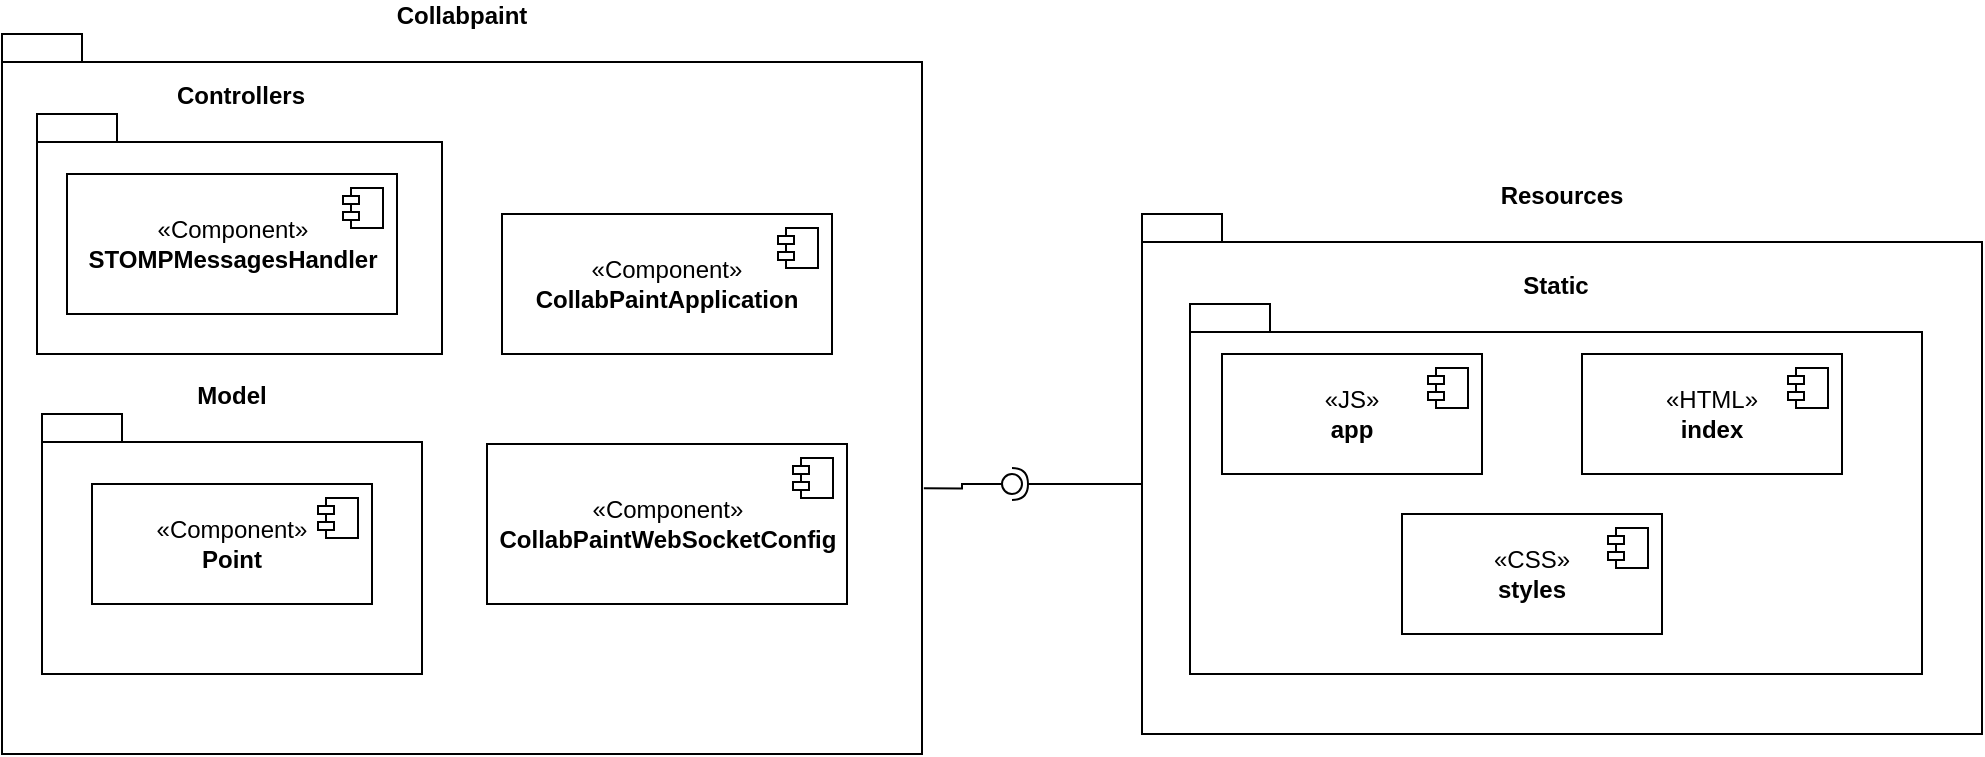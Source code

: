 <mxfile version="21.0.6" type="device"><diagram name="Página-1" id="Hm7bgjxYSrPWWQ6RCVrf"><mxGraphModel dx="1002" dy="587" grid="1" gridSize="10" guides="1" tooltips="1" connect="1" arrows="1" fold="1" page="1" pageScale="1" pageWidth="827" pageHeight="1169" math="0" shadow="0"><root><mxCell id="0"/><mxCell id="1" parent="0"/><mxCell id="ZbN9lpgxVdg_aAXmk3JF-1" value="Collabpaint" style="shape=folder;fontStyle=1;spacingTop=10;tabWidth=40;tabHeight=14;tabPosition=left;html=1;whiteSpace=wrap;align=center;labelPosition=center;verticalLabelPosition=top;verticalAlign=bottom;" vertex="1" parent="1"><mxGeometry x="10" y="20" width="460" height="360" as="geometry"/></mxCell><mxCell id="ZbN9lpgxVdg_aAXmk3JF-17" value="Model" style="shape=folder;fontStyle=1;spacingTop=10;tabWidth=40;tabHeight=14;tabPosition=left;html=1;whiteSpace=wrap;align=center;labelPosition=center;verticalLabelPosition=top;verticalAlign=bottom;" vertex="1" parent="1"><mxGeometry x="30" y="210" width="190" height="130" as="geometry"/></mxCell><mxCell id="ZbN9lpgxVdg_aAXmk3JF-16" value="Controllers" style="shape=folder;fontStyle=1;spacingTop=10;tabWidth=40;tabHeight=14;tabPosition=left;html=1;whiteSpace=wrap;align=center;labelPosition=center;verticalLabelPosition=top;verticalAlign=bottom;" vertex="1" parent="1"><mxGeometry x="27.5" y="60" width="202.5" height="120" as="geometry"/></mxCell><mxCell id="ZbN9lpgxVdg_aAXmk3JF-10" value="" style="group" vertex="1" connectable="0" parent="1"><mxGeometry x="580" y="110" width="420" height="260" as="geometry"/></mxCell><mxCell id="ZbN9lpgxVdg_aAXmk3JF-2" value="Resources" style="shape=folder;fontStyle=1;spacingTop=10;tabWidth=40;tabHeight=14;tabPosition=left;html=1;whiteSpace=wrap;align=center;labelPosition=center;verticalLabelPosition=top;verticalAlign=bottom;" vertex="1" parent="ZbN9lpgxVdg_aAXmk3JF-10"><mxGeometry width="420" height="260" as="geometry"/></mxCell><mxCell id="ZbN9lpgxVdg_aAXmk3JF-3" value="Static" style="shape=folder;fontStyle=1;spacingTop=10;tabWidth=40;tabHeight=14;tabPosition=left;html=1;whiteSpace=wrap;align=center;labelPosition=center;verticalLabelPosition=top;verticalAlign=bottom;" vertex="1" parent="ZbN9lpgxVdg_aAXmk3JF-10"><mxGeometry x="24" y="45" width="366" height="185" as="geometry"/></mxCell><mxCell id="ZbN9lpgxVdg_aAXmk3JF-4" value="«JS»&lt;br&gt;&lt;b&gt;app&lt;/b&gt;" style="html=1;dropTarget=0;whiteSpace=wrap;" vertex="1" parent="ZbN9lpgxVdg_aAXmk3JF-10"><mxGeometry x="40" y="70" width="130" height="60" as="geometry"/></mxCell><mxCell id="ZbN9lpgxVdg_aAXmk3JF-5" value="" style="shape=module;jettyWidth=8;jettyHeight=4;" vertex="1" parent="ZbN9lpgxVdg_aAXmk3JF-4"><mxGeometry x="1" width="20" height="20" relative="1" as="geometry"><mxPoint x="-27" y="7" as="offset"/></mxGeometry></mxCell><mxCell id="ZbN9lpgxVdg_aAXmk3JF-6" value="«CSS»&lt;br&gt;&lt;b&gt;styles&lt;/b&gt;" style="html=1;dropTarget=0;whiteSpace=wrap;" vertex="1" parent="ZbN9lpgxVdg_aAXmk3JF-10"><mxGeometry x="130" y="150" width="130" height="60" as="geometry"/></mxCell><mxCell id="ZbN9lpgxVdg_aAXmk3JF-7" value="" style="shape=module;jettyWidth=8;jettyHeight=4;" vertex="1" parent="ZbN9lpgxVdg_aAXmk3JF-6"><mxGeometry x="1" width="20" height="20" relative="1" as="geometry"><mxPoint x="-27" y="7" as="offset"/></mxGeometry></mxCell><mxCell id="ZbN9lpgxVdg_aAXmk3JF-8" value="«HTML»&lt;br&gt;&lt;b&gt;index&lt;/b&gt;" style="html=1;dropTarget=0;whiteSpace=wrap;" vertex="1" parent="ZbN9lpgxVdg_aAXmk3JF-10"><mxGeometry x="220" y="70" width="130" height="60" as="geometry"/></mxCell><mxCell id="ZbN9lpgxVdg_aAXmk3JF-9" value="" style="shape=module;jettyWidth=8;jettyHeight=4;" vertex="1" parent="ZbN9lpgxVdg_aAXmk3JF-8"><mxGeometry x="1" width="20" height="20" relative="1" as="geometry"><mxPoint x="-27" y="7" as="offset"/></mxGeometry></mxCell><mxCell id="ZbN9lpgxVdg_aAXmk3JF-11" value="" style="rounded=0;orthogonalLoop=1;jettySize=auto;html=1;endArrow=none;endFill=0;sketch=0;sourcePerimeterSpacing=0;targetPerimeterSpacing=0;edgeStyle=orthogonalEdgeStyle;exitX=1.002;exitY=0.631;exitDx=0;exitDy=0;exitPerimeter=0;" edge="1" target="ZbN9lpgxVdg_aAXmk3JF-13" parent="1" source="ZbN9lpgxVdg_aAXmk3JF-1"><mxGeometry relative="1" as="geometry"><mxPoint x="480" y="245" as="sourcePoint"/></mxGeometry></mxCell><mxCell id="ZbN9lpgxVdg_aAXmk3JF-12" value="" style="rounded=0;orthogonalLoop=1;jettySize=auto;html=1;endArrow=halfCircle;endFill=0;entryX=0.5;entryY=0.5;endSize=6;strokeWidth=1;sketch=0;edgeStyle=orthogonalEdgeStyle;exitX=0;exitY=0;exitDx=0;exitDy=137;exitPerimeter=0;" edge="1" target="ZbN9lpgxVdg_aAXmk3JF-13" parent="1" source="ZbN9lpgxVdg_aAXmk3JF-2"><mxGeometry relative="1" as="geometry"><mxPoint x="560" y="270" as="sourcePoint"/><Array as="points"><mxPoint x="580" y="245"/></Array></mxGeometry></mxCell><mxCell id="ZbN9lpgxVdg_aAXmk3JF-13" value="" style="ellipse;whiteSpace=wrap;html=1;align=center;aspect=fixed;resizable=0;points=[];outlineConnect=0;sketch=0;" vertex="1" parent="1"><mxGeometry x="510" y="240" width="10" height="10" as="geometry"/></mxCell><mxCell id="ZbN9lpgxVdg_aAXmk3JF-14" value="«Component»&lt;br&gt;&lt;b&gt;Point&lt;/b&gt;" style="html=1;dropTarget=0;whiteSpace=wrap;" vertex="1" parent="1"><mxGeometry x="55" y="245" width="140" height="60" as="geometry"/></mxCell><mxCell id="ZbN9lpgxVdg_aAXmk3JF-15" value="" style="shape=module;jettyWidth=8;jettyHeight=4;" vertex="1" parent="ZbN9lpgxVdg_aAXmk3JF-14"><mxGeometry x="1" width="20" height="20" relative="1" as="geometry"><mxPoint x="-27" y="7" as="offset"/></mxGeometry></mxCell><mxCell id="ZbN9lpgxVdg_aAXmk3JF-18" value="«Component»&lt;br&gt;&lt;b&gt;STOMPMessagesHandler&lt;/b&gt;" style="html=1;dropTarget=0;whiteSpace=wrap;" vertex="1" parent="1"><mxGeometry x="42.5" y="90" width="165" height="70" as="geometry"/></mxCell><mxCell id="ZbN9lpgxVdg_aAXmk3JF-19" value="" style="shape=module;jettyWidth=8;jettyHeight=4;" vertex="1" parent="ZbN9lpgxVdg_aAXmk3JF-18"><mxGeometry x="1" width="20" height="20" relative="1" as="geometry"><mxPoint x="-27" y="7" as="offset"/></mxGeometry></mxCell><mxCell id="ZbN9lpgxVdg_aAXmk3JF-20" value="«Component»&lt;br&gt;&lt;b&gt;CollabPaintApplication&lt;/b&gt;" style="html=1;dropTarget=0;whiteSpace=wrap;" vertex="1" parent="1"><mxGeometry x="260" y="110" width="165" height="70" as="geometry"/></mxCell><mxCell id="ZbN9lpgxVdg_aAXmk3JF-21" value="" style="shape=module;jettyWidth=8;jettyHeight=4;" vertex="1" parent="ZbN9lpgxVdg_aAXmk3JF-20"><mxGeometry x="1" width="20" height="20" relative="1" as="geometry"><mxPoint x="-27" y="7" as="offset"/></mxGeometry></mxCell><mxCell id="ZbN9lpgxVdg_aAXmk3JF-22" value="«Component»&lt;br&gt;&lt;b&gt;CollabPaintWebSocketConfig&lt;/b&gt;" style="html=1;dropTarget=0;whiteSpace=wrap;" vertex="1" parent="1"><mxGeometry x="252.5" y="225" width="180" height="80" as="geometry"/></mxCell><mxCell id="ZbN9lpgxVdg_aAXmk3JF-23" value="" style="shape=module;jettyWidth=8;jettyHeight=4;" vertex="1" parent="ZbN9lpgxVdg_aAXmk3JF-22"><mxGeometry x="1" width="20" height="20" relative="1" as="geometry"><mxPoint x="-27" y="7" as="offset"/></mxGeometry></mxCell></root></mxGraphModel></diagram></mxfile>